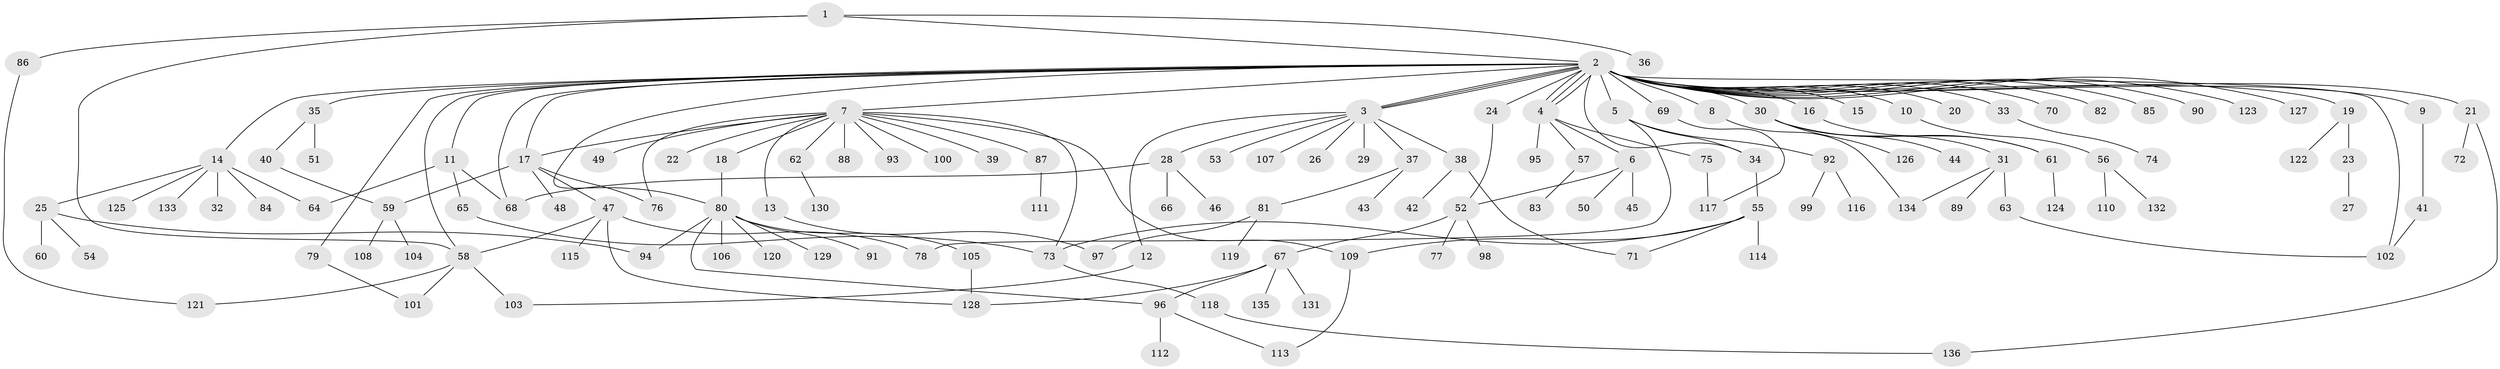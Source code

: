 // coarse degree distribution, {2: 0.28125, 1: 0.4270833333333333, 8: 0.020833333333333332, 3: 0.10416666666666667, 6: 0.03125, 5: 0.020833333333333332, 4: 0.09375, 14: 0.010416666666666666, 31: 0.010416666666666666}
// Generated by graph-tools (version 1.1) at 2025/36/03/04/25 23:36:47]
// undirected, 136 vertices, 170 edges
graph export_dot {
  node [color=gray90,style=filled];
  1;
  2;
  3;
  4;
  5;
  6;
  7;
  8;
  9;
  10;
  11;
  12;
  13;
  14;
  15;
  16;
  17;
  18;
  19;
  20;
  21;
  22;
  23;
  24;
  25;
  26;
  27;
  28;
  29;
  30;
  31;
  32;
  33;
  34;
  35;
  36;
  37;
  38;
  39;
  40;
  41;
  42;
  43;
  44;
  45;
  46;
  47;
  48;
  49;
  50;
  51;
  52;
  53;
  54;
  55;
  56;
  57;
  58;
  59;
  60;
  61;
  62;
  63;
  64;
  65;
  66;
  67;
  68;
  69;
  70;
  71;
  72;
  73;
  74;
  75;
  76;
  77;
  78;
  79;
  80;
  81;
  82;
  83;
  84;
  85;
  86;
  87;
  88;
  89;
  90;
  91;
  92;
  93;
  94;
  95;
  96;
  97;
  98;
  99;
  100;
  101;
  102;
  103;
  104;
  105;
  106;
  107;
  108;
  109;
  110;
  111;
  112;
  113;
  114;
  115;
  116;
  117;
  118;
  119;
  120;
  121;
  122;
  123;
  124;
  125;
  126;
  127;
  128;
  129;
  130;
  131;
  132;
  133;
  134;
  135;
  136;
  1 -- 2;
  1 -- 36;
  1 -- 58;
  1 -- 86;
  2 -- 3;
  2 -- 3;
  2 -- 3;
  2 -- 4;
  2 -- 4;
  2 -- 4;
  2 -- 5;
  2 -- 7;
  2 -- 8;
  2 -- 9;
  2 -- 10;
  2 -- 11;
  2 -- 14;
  2 -- 15;
  2 -- 16;
  2 -- 17;
  2 -- 19;
  2 -- 20;
  2 -- 21;
  2 -- 24;
  2 -- 30;
  2 -- 33;
  2 -- 34;
  2 -- 35;
  2 -- 58;
  2 -- 68;
  2 -- 69;
  2 -- 70;
  2 -- 79;
  2 -- 80;
  2 -- 82;
  2 -- 85;
  2 -- 90;
  2 -- 102;
  2 -- 123;
  2 -- 127;
  3 -- 12;
  3 -- 26;
  3 -- 28;
  3 -- 29;
  3 -- 37;
  3 -- 38;
  3 -- 53;
  3 -- 107;
  4 -- 6;
  4 -- 57;
  4 -- 75;
  4 -- 95;
  5 -- 34;
  5 -- 78;
  5 -- 92;
  6 -- 45;
  6 -- 50;
  6 -- 52;
  7 -- 13;
  7 -- 17;
  7 -- 18;
  7 -- 22;
  7 -- 39;
  7 -- 49;
  7 -- 62;
  7 -- 73;
  7 -- 76;
  7 -- 87;
  7 -- 88;
  7 -- 93;
  7 -- 100;
  7 -- 109;
  8 -- 134;
  9 -- 41;
  10 -- 56;
  11 -- 64;
  11 -- 65;
  11 -- 68;
  12 -- 103;
  13 -- 97;
  14 -- 25;
  14 -- 32;
  14 -- 64;
  14 -- 84;
  14 -- 125;
  14 -- 133;
  16 -- 61;
  17 -- 47;
  17 -- 48;
  17 -- 59;
  17 -- 76;
  18 -- 80;
  19 -- 23;
  19 -- 122;
  21 -- 72;
  21 -- 136;
  23 -- 27;
  24 -- 52;
  25 -- 54;
  25 -- 60;
  25 -- 94;
  28 -- 46;
  28 -- 66;
  28 -- 68;
  30 -- 31;
  30 -- 44;
  30 -- 61;
  30 -- 126;
  31 -- 63;
  31 -- 89;
  31 -- 134;
  33 -- 74;
  34 -- 55;
  35 -- 40;
  35 -- 51;
  37 -- 43;
  37 -- 81;
  38 -- 42;
  38 -- 71;
  40 -- 59;
  41 -- 102;
  47 -- 58;
  47 -- 78;
  47 -- 115;
  47 -- 128;
  52 -- 67;
  52 -- 77;
  52 -- 98;
  55 -- 71;
  55 -- 73;
  55 -- 109;
  55 -- 114;
  56 -- 110;
  56 -- 132;
  57 -- 83;
  58 -- 101;
  58 -- 103;
  58 -- 121;
  59 -- 104;
  59 -- 108;
  61 -- 124;
  62 -- 130;
  63 -- 102;
  65 -- 73;
  67 -- 96;
  67 -- 128;
  67 -- 131;
  67 -- 135;
  69 -- 117;
  73 -- 118;
  75 -- 117;
  79 -- 101;
  80 -- 91;
  80 -- 94;
  80 -- 96;
  80 -- 105;
  80 -- 106;
  80 -- 120;
  80 -- 129;
  81 -- 97;
  81 -- 119;
  86 -- 121;
  87 -- 111;
  92 -- 99;
  92 -- 116;
  96 -- 112;
  96 -- 113;
  105 -- 128;
  109 -- 113;
  118 -- 136;
}
